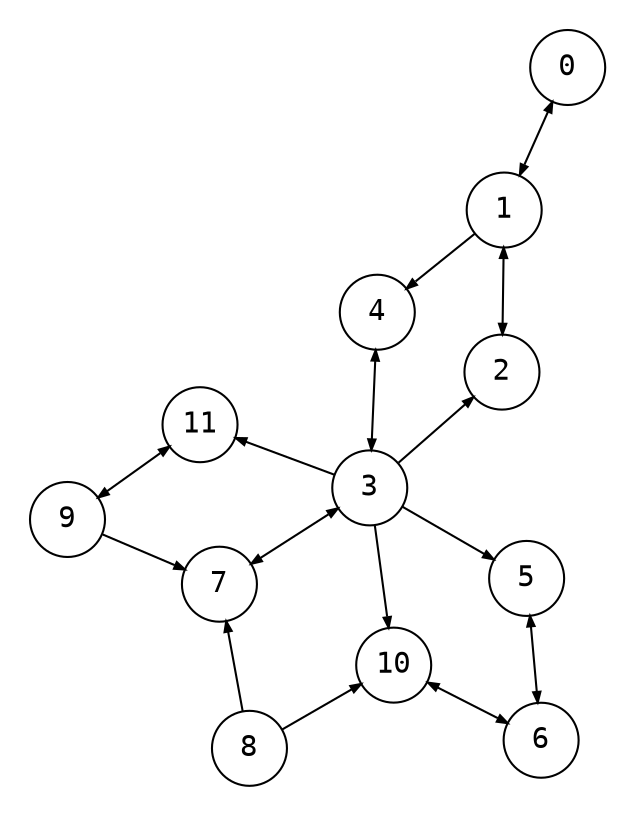 digraph {
    node [shape=circle, fontname="monospace", fixedsize=true, width=0.5];
    edge [arrowsize=0.5];
    layout=neato;
    pad=0.2;

    0 -> {1} [dir=both];
    1 -> {2} [dir=both];
    1 -> {4};
    3 -> {4, 7} [dir=both];
    3 -> {2, 5, 10, 11};
    5 -> {6} [dir=both];
    6 -> {10} [dir=both];
    8 -> {7, 10};
    9 -> {11} [dir=both];
    9 -> {7};
}
